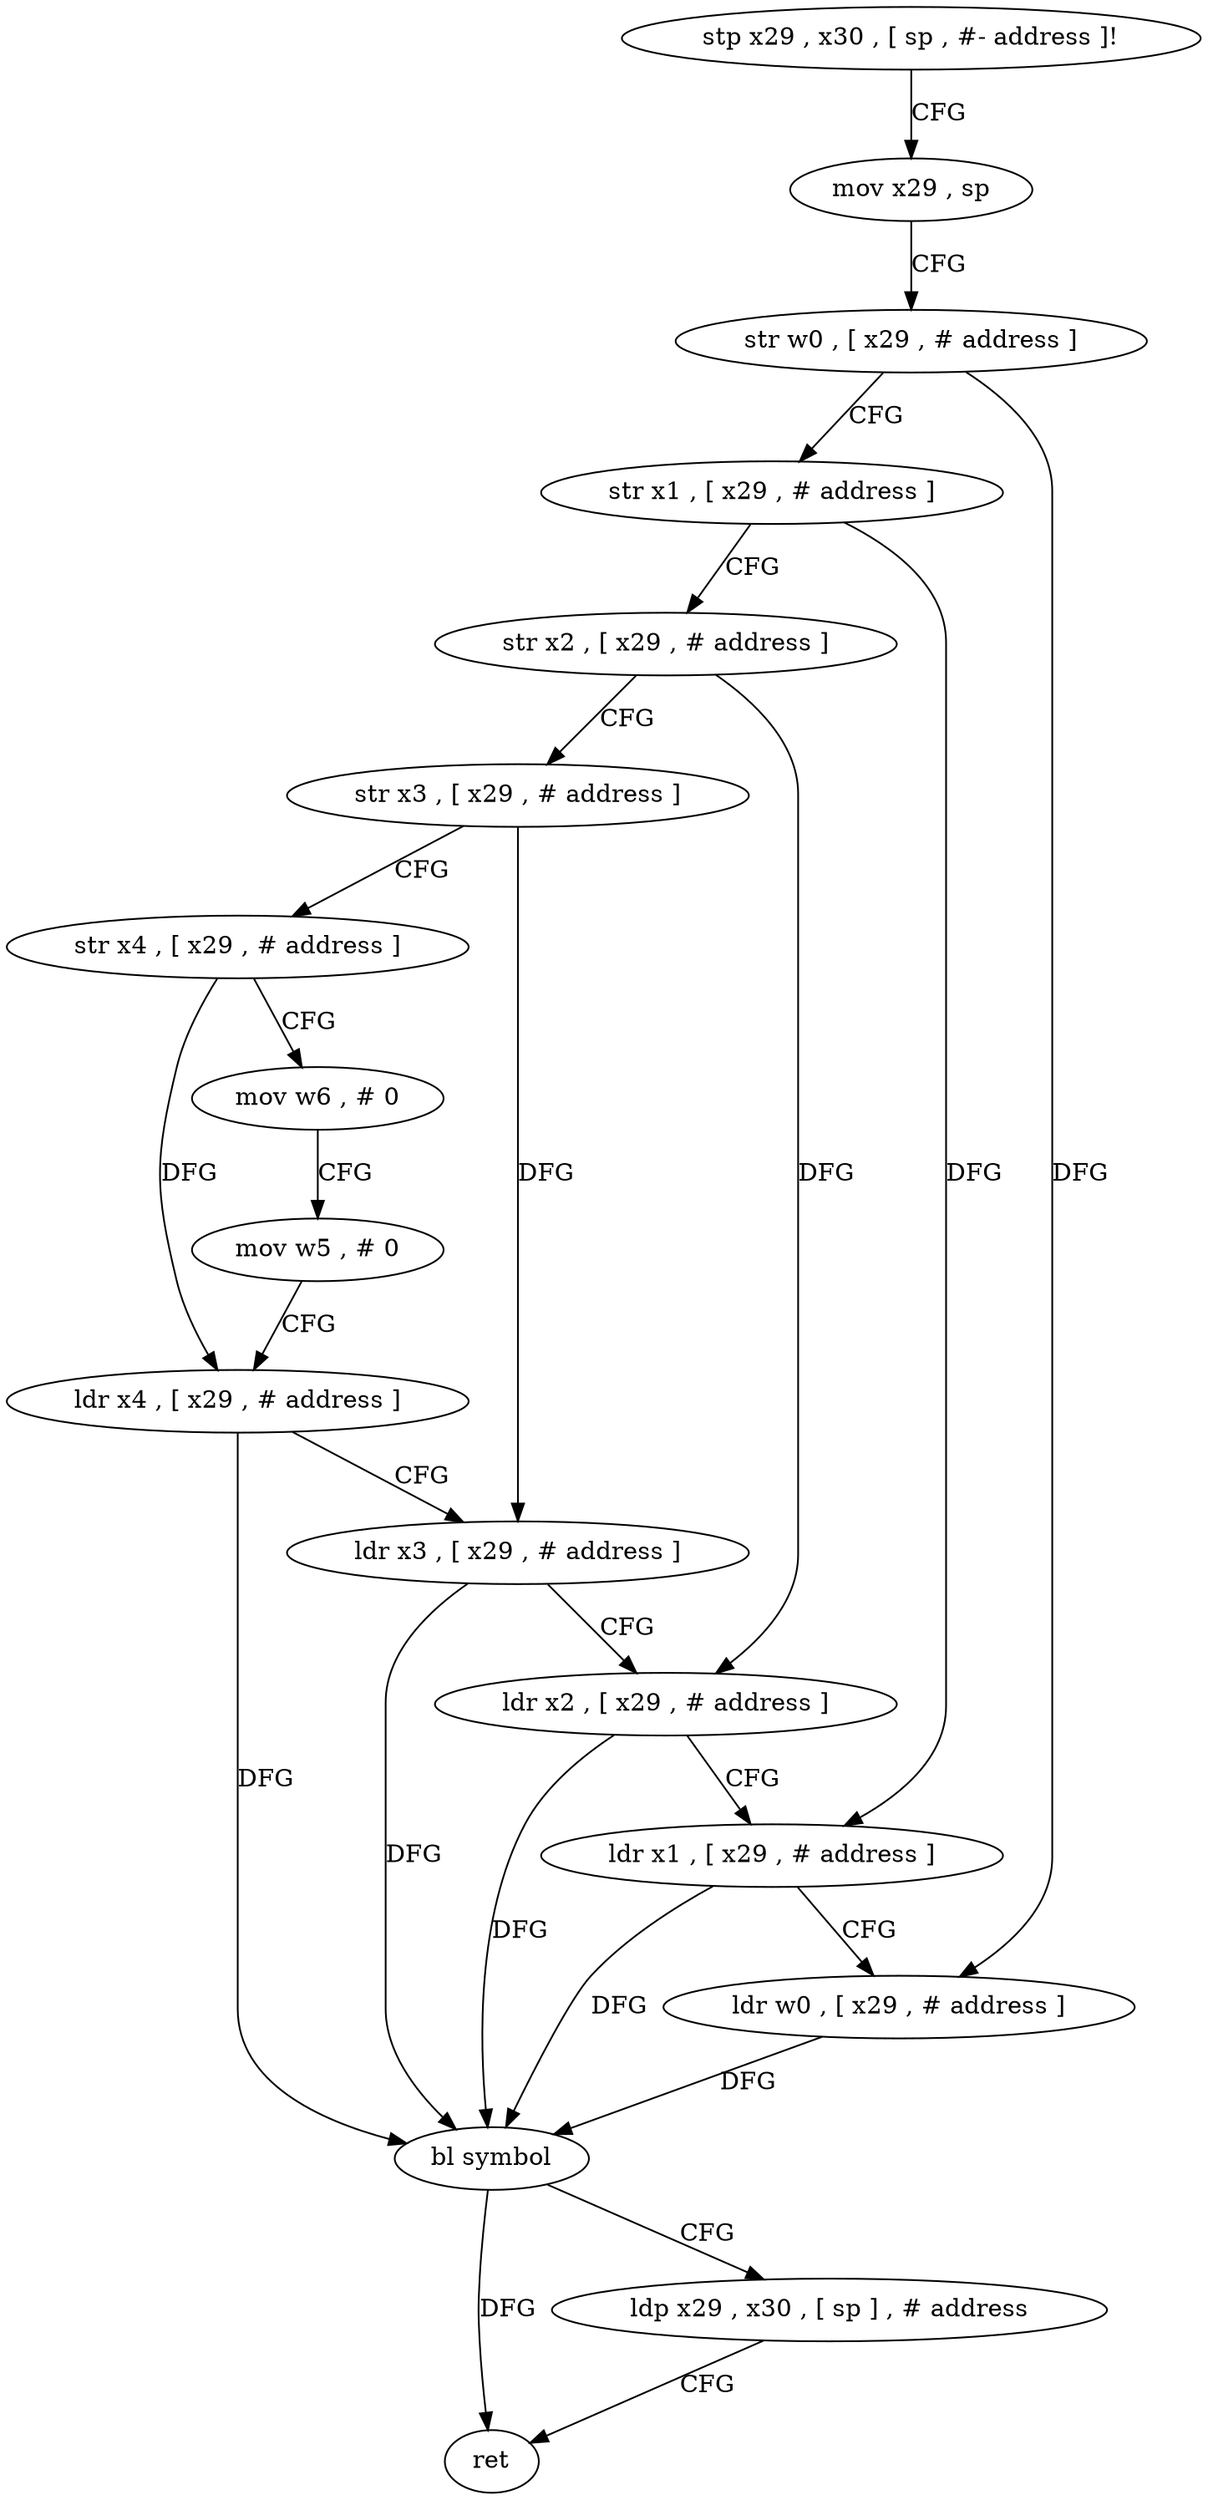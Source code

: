 digraph "func" {
"4208428" [label = "stp x29 , x30 , [ sp , #- address ]!" ]
"4208432" [label = "mov x29 , sp" ]
"4208436" [label = "str w0 , [ x29 , # address ]" ]
"4208440" [label = "str x1 , [ x29 , # address ]" ]
"4208444" [label = "str x2 , [ x29 , # address ]" ]
"4208448" [label = "str x3 , [ x29 , # address ]" ]
"4208452" [label = "str x4 , [ x29 , # address ]" ]
"4208456" [label = "mov w6 , # 0" ]
"4208460" [label = "mov w5 , # 0" ]
"4208464" [label = "ldr x4 , [ x29 , # address ]" ]
"4208468" [label = "ldr x3 , [ x29 , # address ]" ]
"4208472" [label = "ldr x2 , [ x29 , # address ]" ]
"4208476" [label = "ldr x1 , [ x29 , # address ]" ]
"4208480" [label = "ldr w0 , [ x29 , # address ]" ]
"4208484" [label = "bl symbol" ]
"4208488" [label = "ldp x29 , x30 , [ sp ] , # address" ]
"4208492" [label = "ret" ]
"4208428" -> "4208432" [ label = "CFG" ]
"4208432" -> "4208436" [ label = "CFG" ]
"4208436" -> "4208440" [ label = "CFG" ]
"4208436" -> "4208480" [ label = "DFG" ]
"4208440" -> "4208444" [ label = "CFG" ]
"4208440" -> "4208476" [ label = "DFG" ]
"4208444" -> "4208448" [ label = "CFG" ]
"4208444" -> "4208472" [ label = "DFG" ]
"4208448" -> "4208452" [ label = "CFG" ]
"4208448" -> "4208468" [ label = "DFG" ]
"4208452" -> "4208456" [ label = "CFG" ]
"4208452" -> "4208464" [ label = "DFG" ]
"4208456" -> "4208460" [ label = "CFG" ]
"4208460" -> "4208464" [ label = "CFG" ]
"4208464" -> "4208468" [ label = "CFG" ]
"4208464" -> "4208484" [ label = "DFG" ]
"4208468" -> "4208472" [ label = "CFG" ]
"4208468" -> "4208484" [ label = "DFG" ]
"4208472" -> "4208476" [ label = "CFG" ]
"4208472" -> "4208484" [ label = "DFG" ]
"4208476" -> "4208480" [ label = "CFG" ]
"4208476" -> "4208484" [ label = "DFG" ]
"4208480" -> "4208484" [ label = "DFG" ]
"4208484" -> "4208488" [ label = "CFG" ]
"4208484" -> "4208492" [ label = "DFG" ]
"4208488" -> "4208492" [ label = "CFG" ]
}
